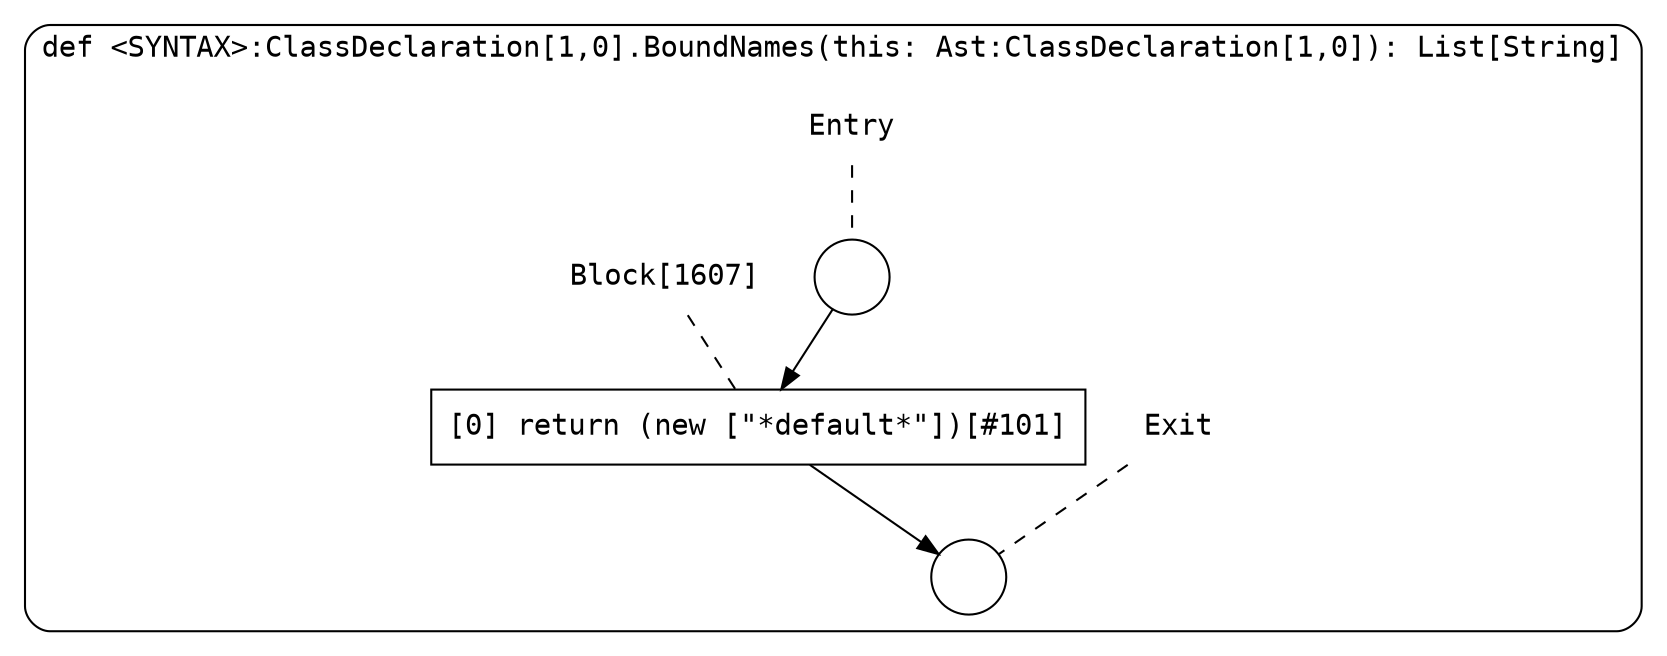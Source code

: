 digraph {
  graph [fontname = "Consolas"]
  node [fontname = "Consolas"]
  edge [fontname = "Consolas"]
  subgraph cluster216 {
    label = "def <SYNTAX>:ClassDeclaration[1,0].BoundNames(this: Ast:ClassDeclaration[1,0]): List[String]"
    style = rounded
    cluster216_entry_name [shape=none, label=<<font color="black">Entry</font>>]
    cluster216_entry_name -> cluster216_entry [arrowhead=none, color="black", style=dashed]
    cluster216_entry [shape=circle label=" " color="black" fillcolor="white" style=filled]
    cluster216_entry -> node1607 [color="black"]
    cluster216_exit_name [shape=none, label=<<font color="black">Exit</font>>]
    cluster216_exit_name -> cluster216_exit [arrowhead=none, color="black", style=dashed]
    cluster216_exit [shape=circle label=" " color="black" fillcolor="white" style=filled]
    node1607_name [shape=none, label=<<font color="black">Block[1607]</font>>]
    node1607_name -> node1607 [arrowhead=none, color="black", style=dashed]
    node1607 [shape=box, label=<<font color="black">[0] return (new [&quot;*default*&quot;])[#101]<BR ALIGN="LEFT"/></font>> color="black" fillcolor="white", style=filled]
    node1607 -> cluster216_exit [color="black"]
  }
}